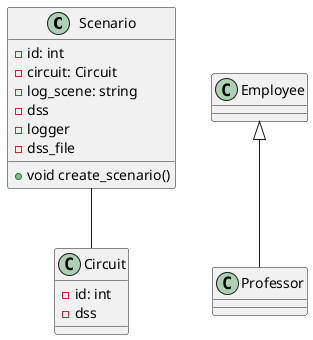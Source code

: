 @startuml
'https://plantuml.com/class-diagram

class Scenario {
    -id: int
    -circuit: Circuit
    -log_scene: string
    -dss
    -logger
    -dss_file

    +void create_scenario()
}

class Circuit {
    -id: int
    -dss
}


Employee <|-- Professor

Scenario -- Circuit

@enduml
